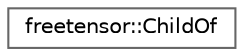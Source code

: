 digraph "Graphical Class Hierarchy"
{
 // LATEX_PDF_SIZE
  bgcolor="transparent";
  edge [fontname=Helvetica,fontsize=10,labelfontname=Helvetica,labelfontsize=10];
  node [fontname=Helvetica,fontsize=10,shape=box,height=0.2,width=0.4];
  rankdir="LR";
  Node0 [label="freetensor::ChildOf",height=0.2,width=0.4,color="grey40", fillcolor="white", style="filled",URL="$structfreetensor_1_1ChildOf.html",tooltip=" "];
}
